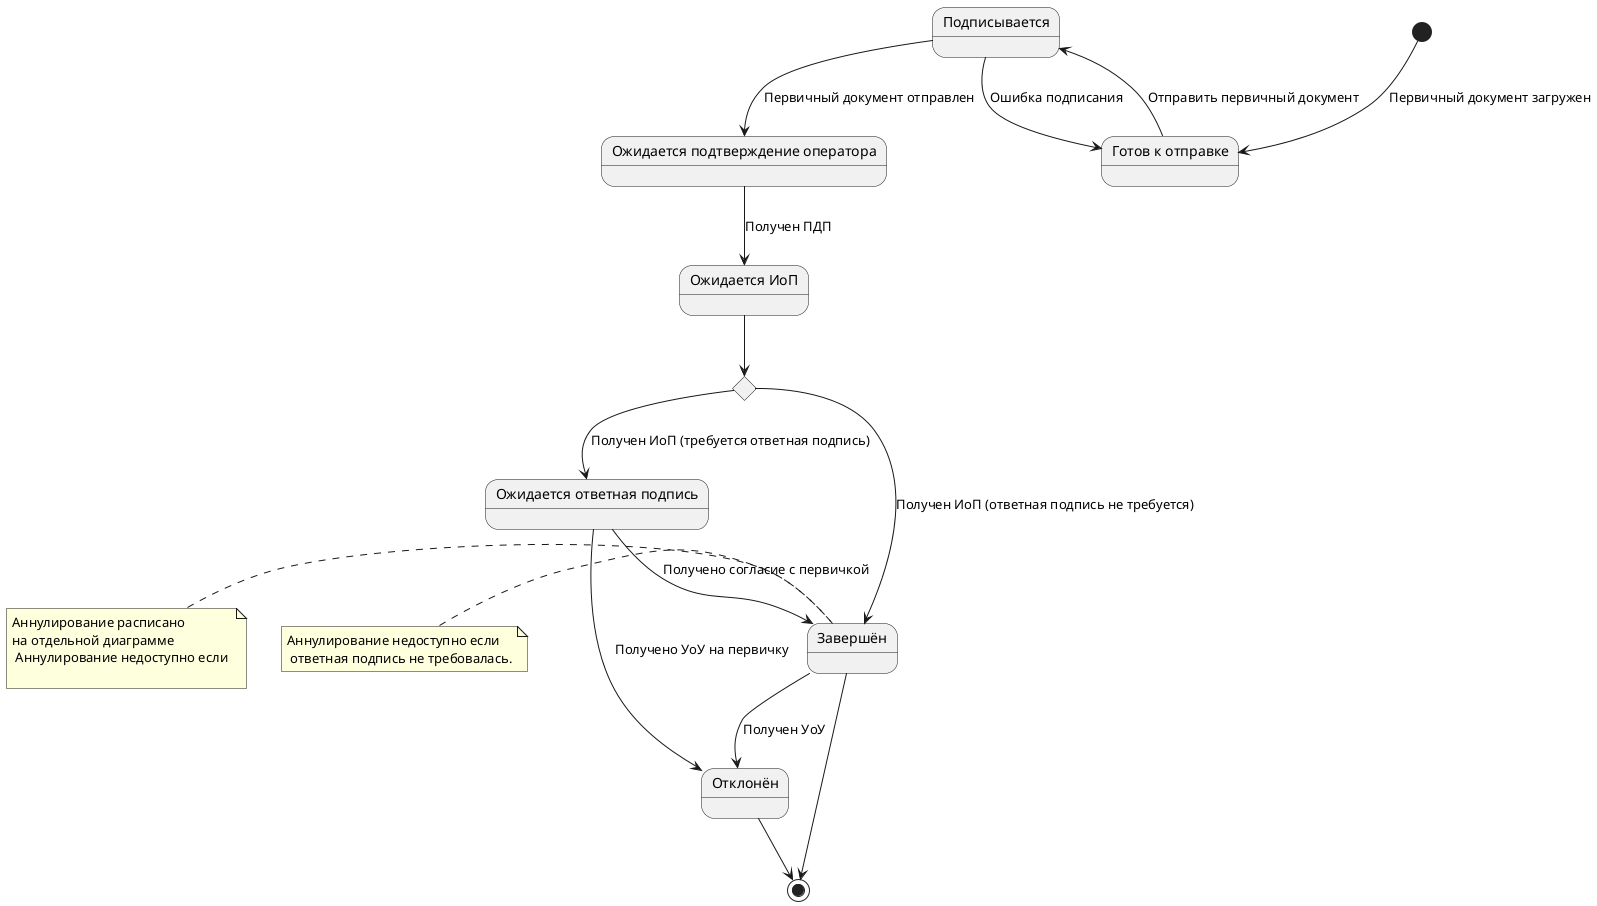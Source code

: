 @startuml Docflows 23 outgoing StateMachine
state "Ожидается подтверждение оператора" as WaitingOperatorAproove
state "Ожидается ИоП" as WaitingInvoice
state "Ожидается ответная подпись" as WaitingAnswer
state "Завершён" as Copmleted
state "Отклонён" as Rejected
state "Подписывается" as Signing
state "Готов к отправке" as ReadyToSend
state ResponsreSignatureRequired <<choice>>

[*] --> ReadyToSend : Первичный документ загружен
ReadyToSend --> Signing : Отправить первичный документ
Signing --> ReadyToSend : Ошибка подписания
Signing --> WaitingOperatorAproove : Первичный документ отправлен
WaitingOperatorAproove --> WaitingInvoice : Получен ПДП
WaitingInvoice --> ResponsreSignatureRequired 
ResponsreSignatureRequired --> WaitingAnswer : Получен ИоП (требуется ответная подпись)
ResponsreSignatureRequired --> Copmleted : Получен ИоП (ответная подпись не требуется)
WaitingAnswer --> Copmleted : Получено согласие с первичкой

Copmleted --> [*]
note left of Copmleted : Аннулирование расписано   \nна отдельной диаграмме \n Аннулирование недоступно если \n 
note left of Copmleted : Аннулирование недоступно если \n ответная подпись не требовалась.

Copmleted --> Rejected : Получен УоУ
WaitingAnswer --> Rejected : Получено УоУ на первичку
Rejected --> [*]

@enduml
